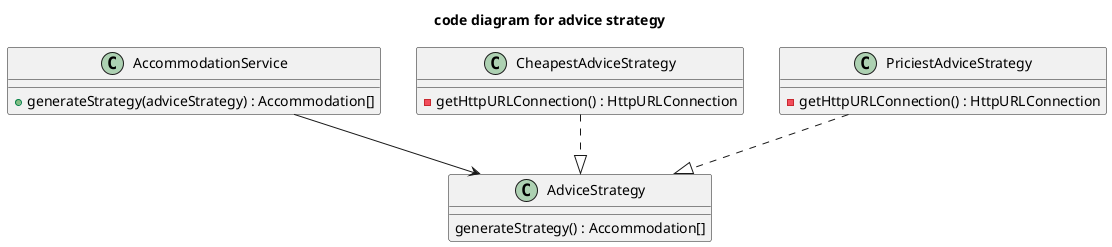 @startuml
title code diagram for advice strategy

class AccommodationService {
    + generateStrategy(adviceStrategy) : Accommodation[]
}

class AdviceStrategy {
    generateStrategy() : Accommodation[]
}

class CheapestAdviceStrategy{
    - getHttpURLConnection() : HttpURLConnection
}

class PriciestAdviceStrategy{
    - getHttpURLConnection() : HttpURLConnection
}

AccommodationService --> AdviceStrategy
CheapestAdviceStrategy..|>AdviceStrategy
PriciestAdviceStrategy..|>AdviceStrategy
@enduml
